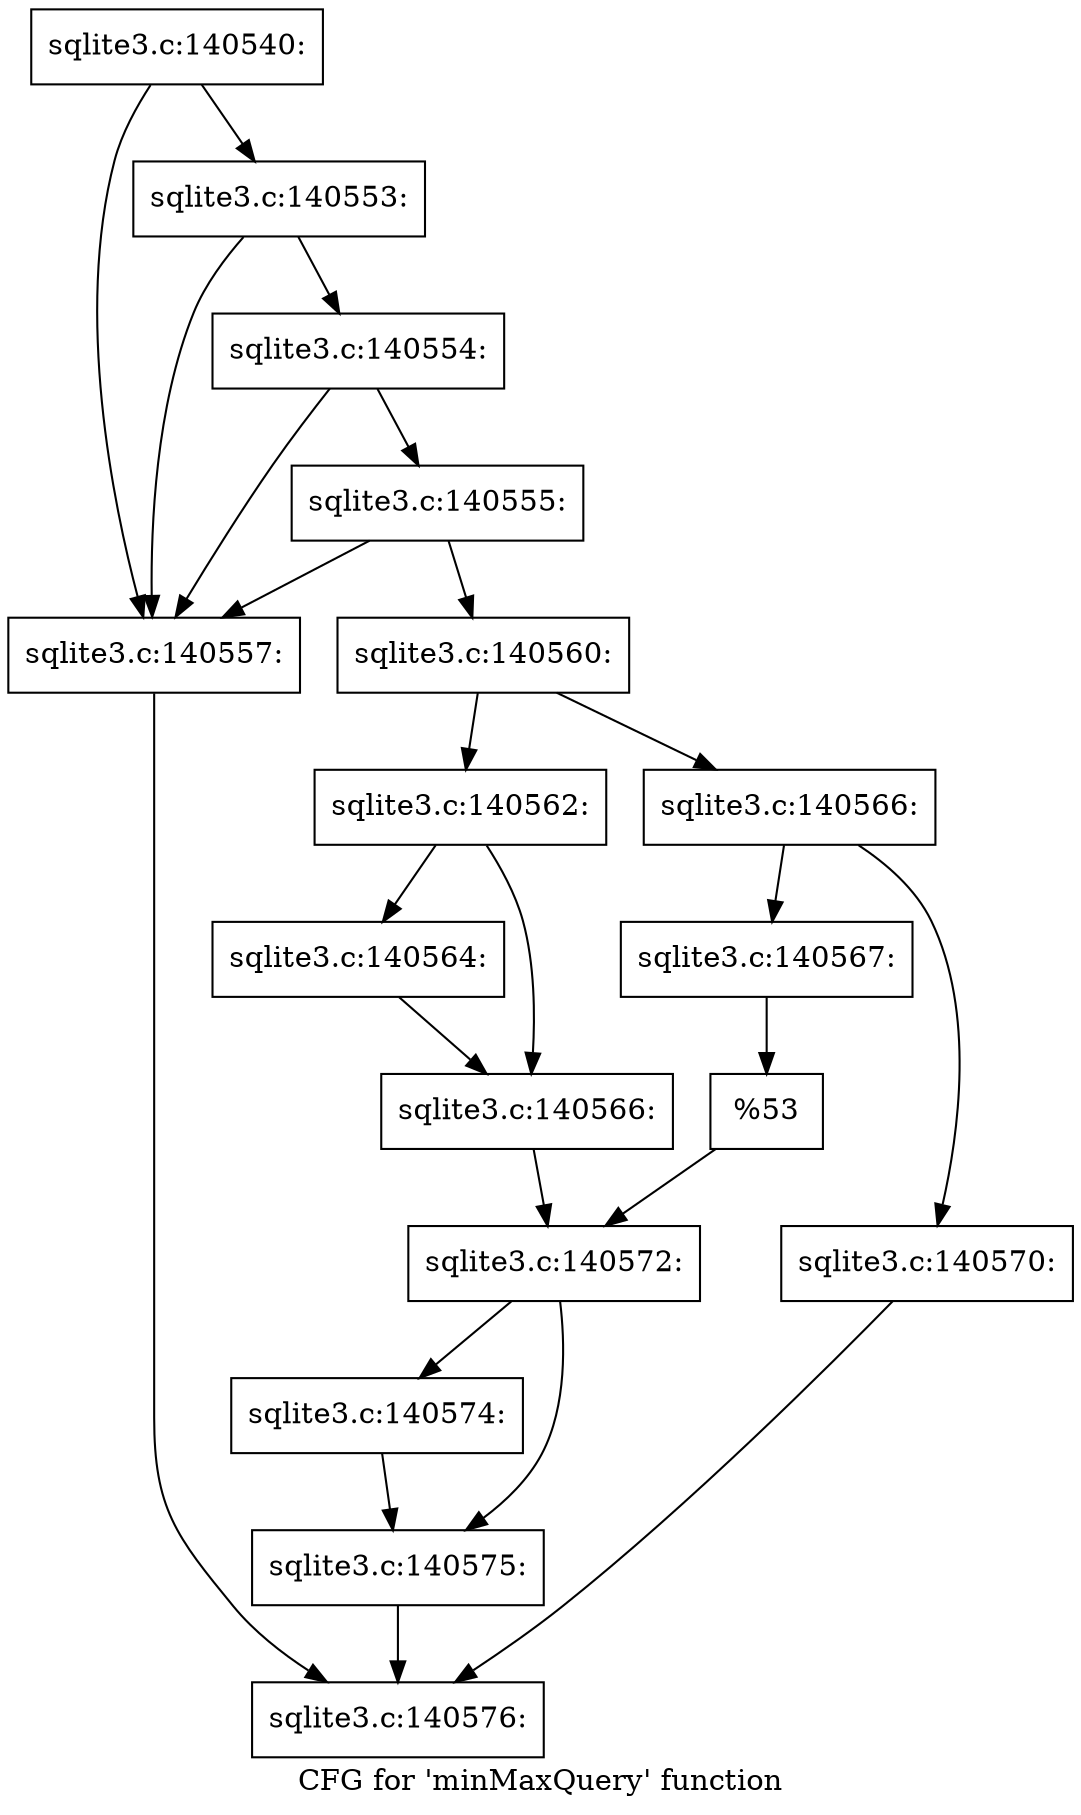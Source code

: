 digraph "CFG for 'minMaxQuery' function" {
	label="CFG for 'minMaxQuery' function";

	Node0x55c0f9c28090 [shape=record,label="{sqlite3.c:140540:}"];
	Node0x55c0f9c28090 -> Node0x55c0f9c2ff30;
	Node0x55c0f9c28090 -> Node0x55c0f9c300d0;
	Node0x55c0f9c300d0 [shape=record,label="{sqlite3.c:140553:}"];
	Node0x55c0f9c300d0 -> Node0x55c0f9c2ff30;
	Node0x55c0f9c300d0 -> Node0x55c0f9c30050;
	Node0x55c0f9c30050 [shape=record,label="{sqlite3.c:140554:}"];
	Node0x55c0f9c30050 -> Node0x55c0f9c2ff30;
	Node0x55c0f9c30050 -> Node0x55c0f9c2ffd0;
	Node0x55c0f9c2ffd0 [shape=record,label="{sqlite3.c:140555:}"];
	Node0x55c0f9c2ffd0 -> Node0x55c0f9c2ff30;
	Node0x55c0f9c2ffd0 -> Node0x55c0f9c2ff80;
	Node0x55c0f9c2ff30 [shape=record,label="{sqlite3.c:140557:}"];
	Node0x55c0f9c2ff30 -> Node0x55c0f9c2d8d0;
	Node0x55c0f9c2ff80 [shape=record,label="{sqlite3.c:140560:}"];
	Node0x55c0f9c2ff80 -> Node0x55c0f9c31610;
	Node0x55c0f9c2ff80 -> Node0x55c0f9c316b0;
	Node0x55c0f9c31610 [shape=record,label="{sqlite3.c:140562:}"];
	Node0x55c0f9c31610 -> Node0x55c0f9c31e70;
	Node0x55c0f9c31610 -> Node0x55c0f9c31ec0;
	Node0x55c0f9c31e70 [shape=record,label="{sqlite3.c:140564:}"];
	Node0x55c0f9c31e70 -> Node0x55c0f9c31ec0;
	Node0x55c0f9c31ec0 [shape=record,label="{sqlite3.c:140566:}"];
	Node0x55c0f9c31ec0 -> Node0x55c0f9c31660;
	Node0x55c0f9c316b0 [shape=record,label="{sqlite3.c:140566:}"];
	Node0x55c0f9c316b0 -> Node0x55c0f9c328c0;
	Node0x55c0f9c316b0 -> Node0x55c0f9c32960;
	Node0x55c0f9c328c0 [shape=record,label="{sqlite3.c:140567:}"];
	Node0x55c0f9c328c0 -> Node0x55c0f9c32910;
	Node0x55c0f9c32960 [shape=record,label="{sqlite3.c:140570:}"];
	Node0x55c0f9c32960 -> Node0x55c0f9c2d8d0;
	Node0x55c0f9c32910 [shape=record,label="{%53}"];
	Node0x55c0f9c32910 -> Node0x55c0f9c31660;
	Node0x55c0f9c31660 [shape=record,label="{sqlite3.c:140572:}"];
	Node0x55c0f9c31660 -> Node0x55c0f9c33bb0;
	Node0x55c0f9c31660 -> Node0x55c0f9c33c00;
	Node0x55c0f9c33bb0 [shape=record,label="{sqlite3.c:140574:}"];
	Node0x55c0f9c33bb0 -> Node0x55c0f9c33c00;
	Node0x55c0f9c33c00 [shape=record,label="{sqlite3.c:140575:}"];
	Node0x55c0f9c33c00 -> Node0x55c0f9c2d8d0;
	Node0x55c0f9c2d8d0 [shape=record,label="{sqlite3.c:140576:}"];
}
